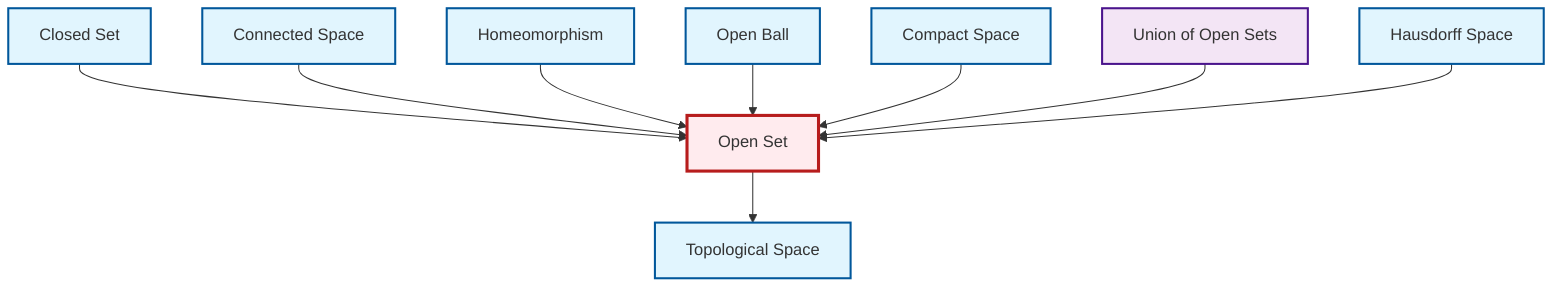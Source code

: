 graph TD
    classDef definition fill:#e1f5fe,stroke:#01579b,stroke-width:2px
    classDef theorem fill:#f3e5f5,stroke:#4a148c,stroke-width:2px
    classDef axiom fill:#fff3e0,stroke:#e65100,stroke-width:2px
    classDef example fill:#e8f5e9,stroke:#1b5e20,stroke-width:2px
    classDef current fill:#ffebee,stroke:#b71c1c,stroke-width:3px
    def-open-set["Open Set"]:::definition
    thm-union-open-sets["Union of Open Sets"]:::theorem
    def-hausdorff["Hausdorff Space"]:::definition
    def-compact["Compact Space"]:::definition
    def-closed-set["Closed Set"]:::definition
    def-homeomorphism["Homeomorphism"]:::definition
    def-connected["Connected Space"]:::definition
    def-topological-space["Topological Space"]:::definition
    def-open-ball["Open Ball"]:::definition
    def-closed-set --> def-open-set
    def-connected --> def-open-set
    def-homeomorphism --> def-open-set
    def-open-set --> def-topological-space
    def-open-ball --> def-open-set
    def-compact --> def-open-set
    thm-union-open-sets --> def-open-set
    def-hausdorff --> def-open-set
    class def-open-set current